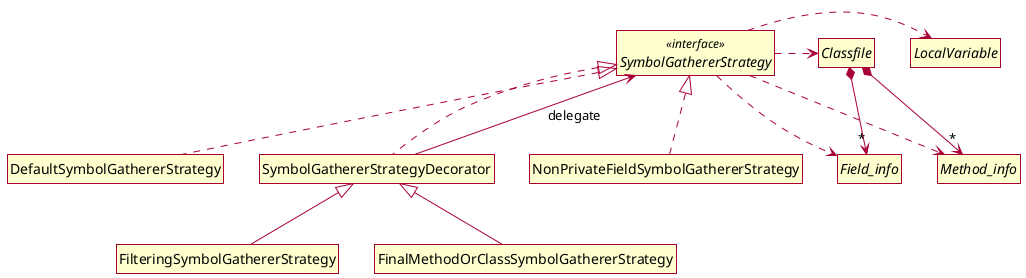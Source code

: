 @startuml

skin rose
skinparam style strictuml

hide empty members

interface Classfile
interface Field_info
Classfile *--> "*" Field_info
interface Method_info
Classfile *--> "*" Method_info
interface LocalVariable
Classfile -[hidden]> LocalVariable

interface SymbolGathererStrategy <<interface>>
SymbolGathererStrategy .> Classfile
SymbolGathererStrategy .> Field_info
SymbolGathererStrategy .> Method_info
SymbolGathererStrategy .> LocalVariable

class DefaultSymbolGathererStrategy
SymbolGathererStrategy <|.. DefaultSymbolGathererStrategy

class SymbolGathererStrategyDecorator
SymbolGathererStrategy <|.. SymbolGathererStrategyDecorator
SymbolGathererStrategyDecorator --> SymbolGathererStrategy : delegate

class FilteringSymbolGathererStrategy
SymbolGathererStrategyDecorator <|-- FilteringSymbolGathererStrategy

class FinalMethodOrClassSymbolGathererStrategy
SymbolGathererStrategyDecorator <|-- FinalMethodOrClassSymbolGathererStrategy

class NonPrivateFieldSymbolGathererStrategy
SymbolGathererStrategy <|.. NonPrivateFieldSymbolGathererStrategy

@enduml
